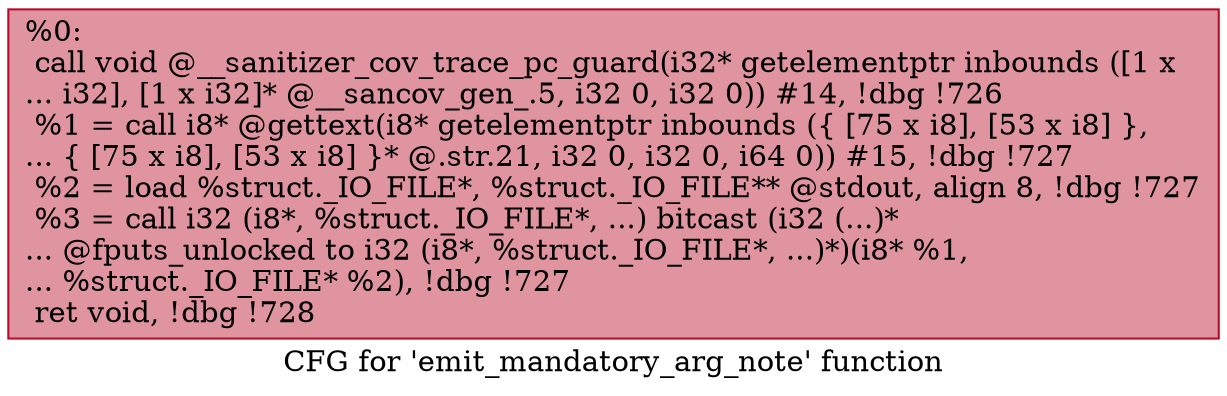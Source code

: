 digraph "CFG for 'emit_mandatory_arg_note' function" {
	label="CFG for 'emit_mandatory_arg_note' function";

	Node0x555ee4e95190 [shape=record,color="#b70d28ff", style=filled, fillcolor="#b70d2870",label="{%0:\l  call void @__sanitizer_cov_trace_pc_guard(i32* getelementptr inbounds ([1 x\l... i32], [1 x i32]* @__sancov_gen_.5, i32 0, i32 0)) #14, !dbg !726\l  %1 = call i8* @gettext(i8* getelementptr inbounds (\{ [75 x i8], [53 x i8] \},\l... \{ [75 x i8], [53 x i8] \}* @.str.21, i32 0, i32 0, i64 0)) #15, !dbg !727\l  %2 = load %struct._IO_FILE*, %struct._IO_FILE** @stdout, align 8, !dbg !727\l  %3 = call i32 (i8*, %struct._IO_FILE*, ...) bitcast (i32 (...)*\l... @fputs_unlocked to i32 (i8*, %struct._IO_FILE*, ...)*)(i8* %1,\l... %struct._IO_FILE* %2), !dbg !727\l  ret void, !dbg !728\l}"];
}
